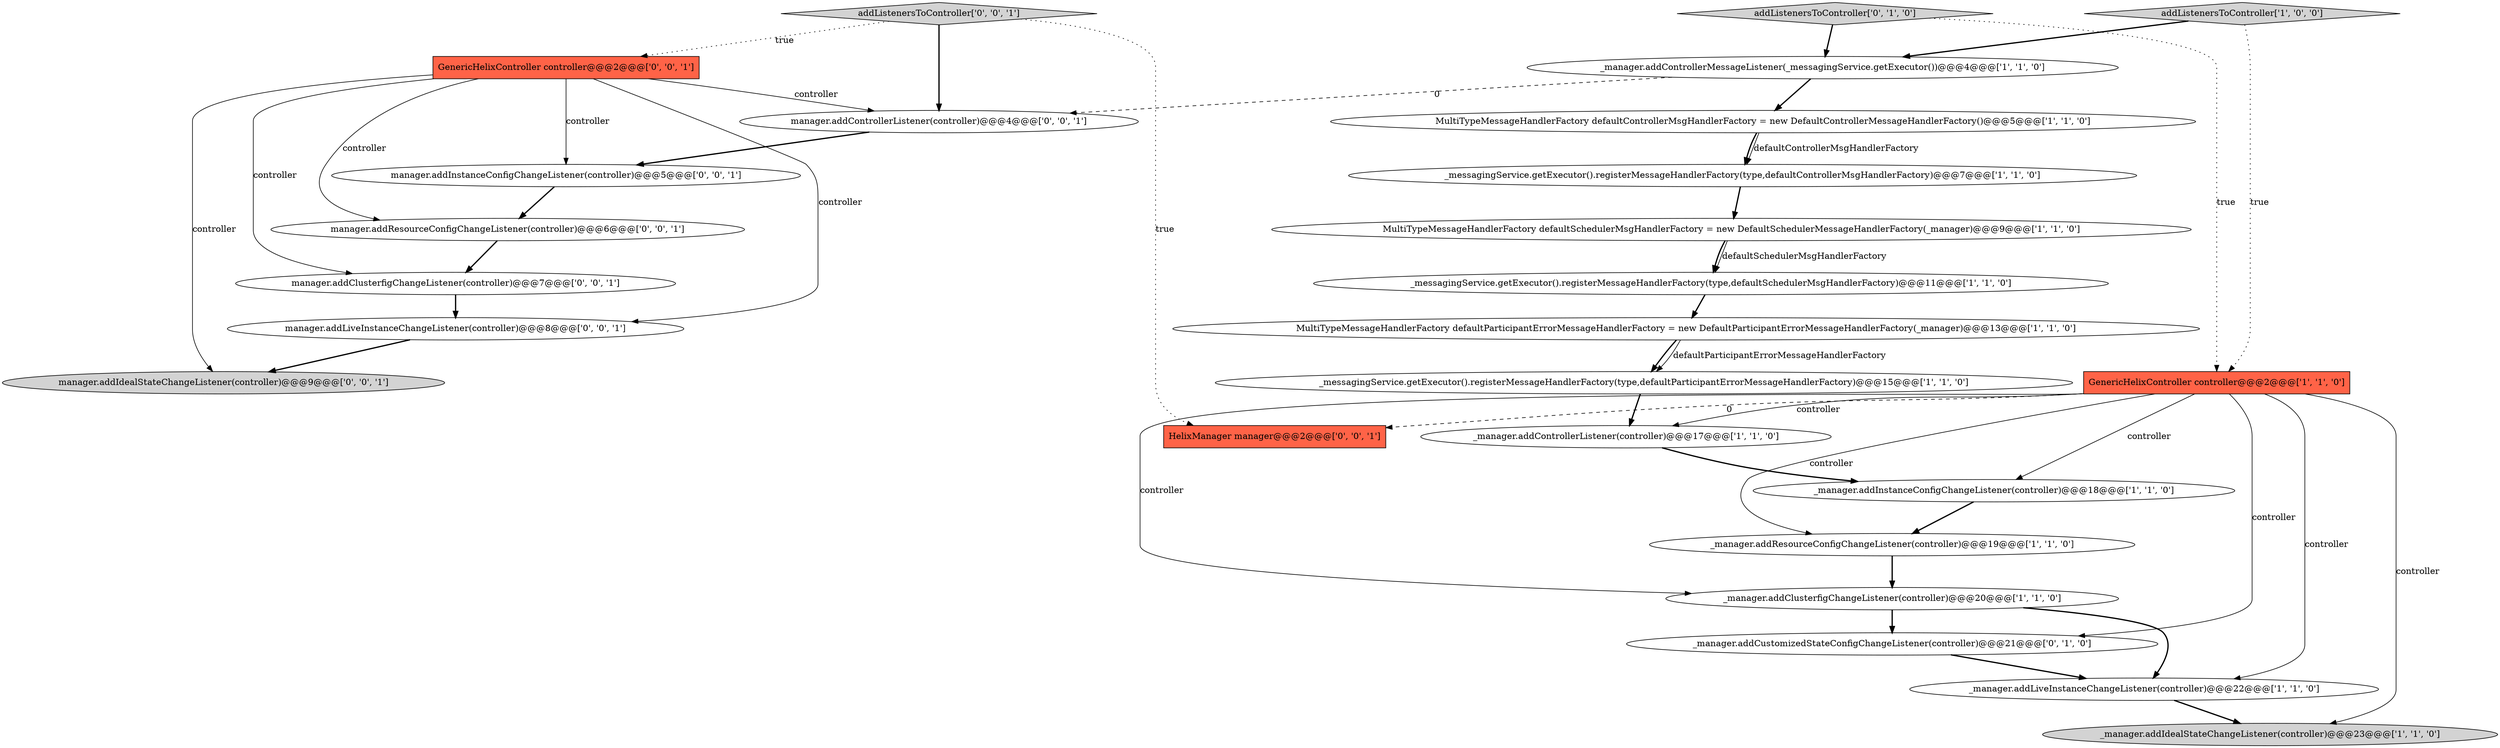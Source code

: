 digraph {
19 [style = filled, label = "manager.addControllerListener(controller)@@@4@@@['0', '0', '1']", fillcolor = white, shape = ellipse image = "AAA0AAABBB3BBB"];
11 [style = filled, label = "_messagingService.getExecutor().registerMessageHandlerFactory(type,defaultControllerMsgHandlerFactory)@@@7@@@['1', '1', '0']", fillcolor = white, shape = ellipse image = "AAA0AAABBB1BBB"];
18 [style = filled, label = "GenericHelixController controller@@@2@@@['0', '0', '1']", fillcolor = tomato, shape = box image = "AAA0AAABBB3BBB"];
10 [style = filled, label = "addListenersToController['1', '0', '0']", fillcolor = lightgray, shape = diamond image = "AAA0AAABBB1BBB"];
13 [style = filled, label = "_manager.addResourceConfigChangeListener(controller)@@@19@@@['1', '1', '0']", fillcolor = white, shape = ellipse image = "AAA0AAABBB1BBB"];
20 [style = filled, label = "manager.addInstanceConfigChangeListener(controller)@@@5@@@['0', '0', '1']", fillcolor = white, shape = ellipse image = "AAA0AAABBB3BBB"];
0 [style = filled, label = "_messagingService.getExecutor().registerMessageHandlerFactory(type,defaultSchedulerMsgHandlerFactory)@@@11@@@['1', '1', '0']", fillcolor = white, shape = ellipse image = "AAA0AAABBB1BBB"];
5 [style = filled, label = "_manager.addControllerMessageListener(_messagingService.getExecutor())@@@4@@@['1', '1', '0']", fillcolor = white, shape = ellipse image = "AAA0AAABBB1BBB"];
9 [style = filled, label = "_messagingService.getExecutor().registerMessageHandlerFactory(type,defaultParticipantErrorMessageHandlerFactory)@@@15@@@['1', '1', '0']", fillcolor = white, shape = ellipse image = "AAA0AAABBB1BBB"];
1 [style = filled, label = "_manager.addLiveInstanceChangeListener(controller)@@@22@@@['1', '1', '0']", fillcolor = white, shape = ellipse image = "AAA0AAABBB1BBB"];
2 [style = filled, label = "_manager.addInstanceConfigChangeListener(controller)@@@18@@@['1', '1', '0']", fillcolor = white, shape = ellipse image = "AAA0AAABBB1BBB"];
12 [style = filled, label = "GenericHelixController controller@@@2@@@['1', '1', '0']", fillcolor = tomato, shape = box image = "AAA0AAABBB1BBB"];
3 [style = filled, label = "MultiTypeMessageHandlerFactory defaultControllerMsgHandlerFactory = new DefaultControllerMessageHandlerFactory()@@@5@@@['1', '1', '0']", fillcolor = white, shape = ellipse image = "AAA0AAABBB1BBB"];
17 [style = filled, label = "manager.addResourceConfigChangeListener(controller)@@@6@@@['0', '0', '1']", fillcolor = white, shape = ellipse image = "AAA0AAABBB3BBB"];
7 [style = filled, label = "_manager.addControllerListener(controller)@@@17@@@['1', '1', '0']", fillcolor = white, shape = ellipse image = "AAA0AAABBB1BBB"];
23 [style = filled, label = "manager.addClusterfigChangeListener(controller)@@@7@@@['0', '0', '1']", fillcolor = white, shape = ellipse image = "AAA0AAABBB3BBB"];
22 [style = filled, label = "HelixManager manager@@@2@@@['0', '0', '1']", fillcolor = tomato, shape = box image = "AAA0AAABBB3BBB"];
4 [style = filled, label = "_manager.addClusterfigChangeListener(controller)@@@20@@@['1', '1', '0']", fillcolor = white, shape = ellipse image = "AAA0AAABBB1BBB"];
15 [style = filled, label = "_manager.addCustomizedStateConfigChangeListener(controller)@@@21@@@['0', '1', '0']", fillcolor = white, shape = ellipse image = "AAA1AAABBB2BBB"];
6 [style = filled, label = "MultiTypeMessageHandlerFactory defaultParticipantErrorMessageHandlerFactory = new DefaultParticipantErrorMessageHandlerFactory(_manager)@@@13@@@['1', '1', '0']", fillcolor = white, shape = ellipse image = "AAA0AAABBB1BBB"];
16 [style = filled, label = "addListenersToController['0', '1', '0']", fillcolor = lightgray, shape = diamond image = "AAA0AAABBB2BBB"];
24 [style = filled, label = "manager.addIdealStateChangeListener(controller)@@@9@@@['0', '0', '1']", fillcolor = lightgray, shape = ellipse image = "AAA0AAABBB3BBB"];
25 [style = filled, label = "manager.addLiveInstanceChangeListener(controller)@@@8@@@['0', '0', '1']", fillcolor = white, shape = ellipse image = "AAA0AAABBB3BBB"];
21 [style = filled, label = "addListenersToController['0', '0', '1']", fillcolor = lightgray, shape = diamond image = "AAA0AAABBB3BBB"];
14 [style = filled, label = "_manager.addIdealStateChangeListener(controller)@@@23@@@['1', '1', '0']", fillcolor = lightgray, shape = ellipse image = "AAA0AAABBB1BBB"];
8 [style = filled, label = "MultiTypeMessageHandlerFactory defaultSchedulerMsgHandlerFactory = new DefaultSchedulerMessageHandlerFactory(_manager)@@@9@@@['1', '1', '0']", fillcolor = white, shape = ellipse image = "AAA0AAABBB1BBB"];
12->7 [style = solid, label="controller"];
0->6 [style = bold, label=""];
18->19 [style = solid, label="controller"];
3->11 [style = bold, label=""];
23->25 [style = bold, label=""];
15->1 [style = bold, label=""];
13->4 [style = bold, label=""];
10->12 [style = dotted, label="true"];
8->0 [style = bold, label=""];
21->18 [style = dotted, label="true"];
2->13 [style = bold, label=""];
19->20 [style = bold, label=""];
25->24 [style = bold, label=""];
12->15 [style = solid, label="controller"];
21->22 [style = dotted, label="true"];
12->4 [style = solid, label="controller"];
5->19 [style = dashed, label="0"];
7->2 [style = bold, label=""];
1->14 [style = bold, label=""];
4->1 [style = bold, label=""];
6->9 [style = bold, label=""];
16->12 [style = dotted, label="true"];
3->11 [style = solid, label="defaultControllerMsgHandlerFactory"];
8->0 [style = solid, label="defaultSchedulerMsgHandlerFactory"];
21->19 [style = bold, label=""];
18->17 [style = solid, label="controller"];
11->8 [style = bold, label=""];
12->14 [style = solid, label="controller"];
18->25 [style = solid, label="controller"];
17->23 [style = bold, label=""];
16->5 [style = bold, label=""];
20->17 [style = bold, label=""];
12->13 [style = solid, label="controller"];
6->9 [style = solid, label="defaultParticipantErrorMessageHandlerFactory"];
5->3 [style = bold, label=""];
12->1 [style = solid, label="controller"];
18->23 [style = solid, label="controller"];
4->15 [style = bold, label=""];
18->20 [style = solid, label="controller"];
12->2 [style = solid, label="controller"];
12->22 [style = dashed, label="0"];
10->5 [style = bold, label=""];
18->24 [style = solid, label="controller"];
9->7 [style = bold, label=""];
}

